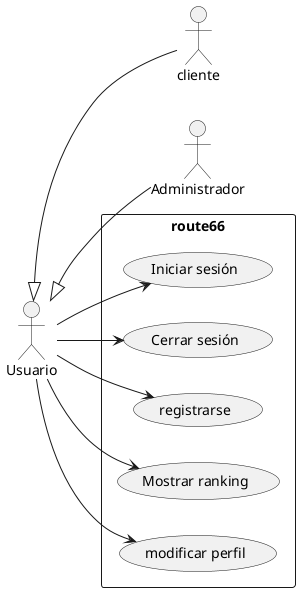 
@startuml use cases
left to right direction
skinparam packageStyle rectangle
:Usuario: as user
:cliente: as client
:Administrador: as admin
user<|--client 
user<|-- admin
rectangle route66 {
user --> (Iniciar sesión)
user --> (Cerrar sesión)
user --> (registrarse)
user --> (Mostrar ranking)
user --> (modificar perfil)
@enduml
